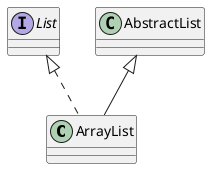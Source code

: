 @startuml
	class ArrayList implements List
	class ArrayList extends AbstractList
@enduml

@startuml
	class A extends B, C {
	}
@enduml

